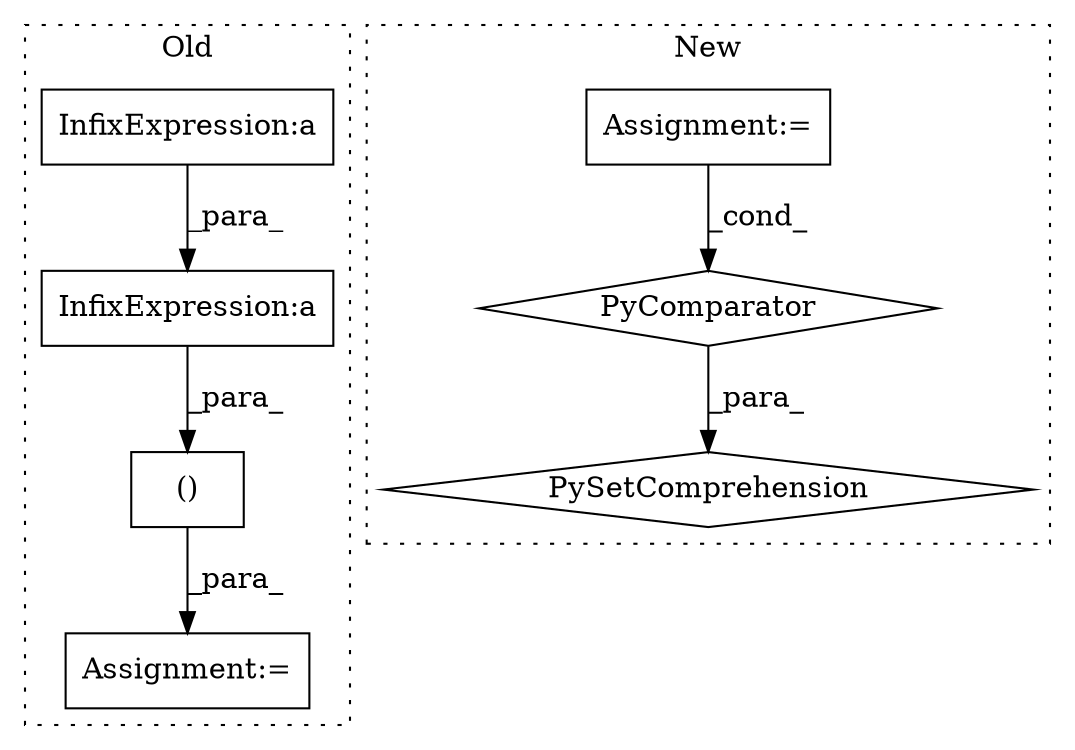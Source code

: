 digraph G {
subgraph cluster0 {
1 [label="()" a="106" s="3280" l="137" shape="box"];
5 [label="Assignment:=" a="7" s="3219" l="1" shape="box"];
6 [label="InfixExpression:a" a="27" s="3304" l="3" shape="box"];
7 [label="InfixExpression:a" a="27" s="3297" l="3" shape="box"];
label = "Old";
style="dotted";
}
subgraph cluster1 {
2 [label="PySetComprehension" a="111" s="3381" l="213" shape="diamond"];
3 [label="Assignment:=" a="7" s="3549" l="37" shape="box"];
4 [label="PyComparator" a="113" s="3549" l="37" shape="diamond"];
label = "New";
style="dotted";
}
1 -> 5 [label="_para_"];
3 -> 4 [label="_cond_"];
4 -> 2 [label="_para_"];
6 -> 1 [label="_para_"];
7 -> 6 [label="_para_"];
}